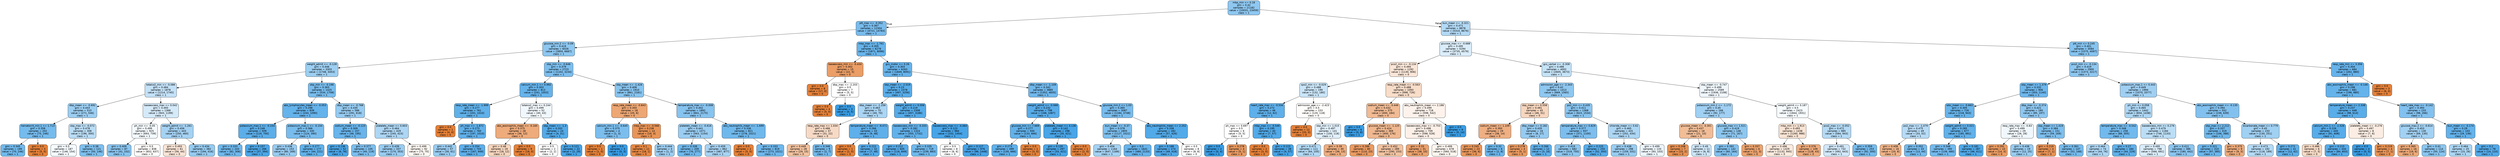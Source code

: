 digraph Tree {
node [shape=box, style="filled, rounded", color="black", fontname="helvetica"] ;
edge [fontname="helvetica"] ;
0 [label="mbp_min <= 0.18\ngini = 0.42\nsamples = 21182\nvalue = [10031, 23459]\nclass = 1", fillcolor="#8ec7f0"] ;
1 [label="ptt_max <= -0.352\ngini = 0.367\nsamples = 12304\nvalue = [4721, 14783]\nclass = 1", fillcolor="#78bced"] ;
0 -> 1 [labeldistance=2.5, labelangle=45, headlabel="True"] ;
2 [label="glucose_min.2 <= -0.09\ngini = 0.419\nsamples = 6026\nvalue = [2850, 6687]\nclass = 1", fillcolor="#8dc7f0"] ;
1 -> 2 ;
3 [label="weight_admit <= -0.128\ngini = 0.446\nsamples = 3303\nvalue = [1748, 3453]\nclass = 1", fillcolor="#9dcff2"] ;
2 -> 3 ;
4 [label="totalco2_min <= -0.086\ngini = 0.484\nsamples = 1878\nvalue = [1214, 1745]\nclass = 1", fillcolor="#c3e1f7"] ;
3 -> 4 ;
5 [label="dbp_mean <= -0.692\ngini = 0.443\nsamples = 510\nvalue = [271, 546]\nclass = 1", fillcolor="#9bcef2"] ;
4 -> 5 ;
6 [label="hematocrit_min.1 <= 1.713\ngini = 0.358\nsamples = 202\nvalue = [75, 246]\nclass = 1", fillcolor="#75bbed"] ;
5 -> 6 ;
7 [label="gini = 0.345\nsamples = 199\nvalue = [70, 246]\nclass = 1", fillcolor="#71b9ec"] ;
6 -> 7 ;
8 [label="gini = 0.0\nsamples = 3\nvalue = [5, 0]\nclass = 0", fillcolor="#e58139"] ;
6 -> 8 ;
9 [label="sbp_max <= -0.072\ngini = 0.478\nsamples = 308\nvalue = [196, 300]\nclass = 1", fillcolor="#baddf6"] ;
5 -> 9 ;
10 [label="gini = 0.5\nsamples = 187\nvalue = [146, 154]\nclass = 1", fillcolor="#f5fafe"] ;
9 -> 10 ;
11 [label="gini = 0.38\nsamples = 121\nvalue = [50, 146]\nclass = 1", fillcolor="#7dbfee"] ;
9 -> 11 ;
12 [label="baseexcess_max <= 0.042\ngini = 0.493\nsamples = 1368\nvalue = [943, 1199]\nclass = 1", fillcolor="#d5eaf9"] ;
4 -> 12 ;
13 [label="ph_min <= -0.05\ngini = 0.499\nsamples = 925\nvalue = [693, 739]\nclass = 1", fillcolor="#f3f9fd"] ;
12 -> 13 ;
14 [label="gini = 0.409\nsamples = 87\nvalue = [41, 102]\nclass = 1", fillcolor="#89c4ef"] ;
13 -> 14 ;
15 [label="gini = 0.5\nsamples = 838\nvalue = [652, 637]\nclass = 0", fillcolor="#fefcfa"] ;
13 -> 15 ;
16 [label="weight_admit <= -1.261\ngini = 0.456\nsamples = 443\nvalue = [250, 460]\nclass = 1", fillcolor="#a5d2f3"] ;
12 -> 16 ;
17 [label="gini = 0.493\nsamples = 61\nvalue = [56, 44]\nclass = 0", fillcolor="#f9e4d5"] ;
16 -> 17 ;
18 [label="gini = 0.434\nsamples = 382\nvalue = [194, 416]\nclass = 1", fillcolor="#95cbf1"] ;
16 -> 18 ;
19 [label="sbp_min <= -0.198\ngini = 0.363\nsamples = 1425\nvalue = [534, 1708]\nclass = 1", fillcolor="#77bced"] ;
3 -> 19 ;
20 [label="abs_lymphocytes_mean <= -0.053\ngini = 0.298\nsamples = 839\nvalue = [243, 1090]\nclass = 1", fillcolor="#65b3eb"] ;
19 -> 20 ;
21 [label="potassium_max.1 <= -0.154\ngini = 0.248\nsamples = 509\nvalue = [119, 700]\nclass = 1", fillcolor="#5baee9"] ;
20 -> 21 ;
22 [label="gini = 0.333\nsamples = 243\nvalue = [82, 306]\nclass = 1", fillcolor="#6eb7ec"] ;
21 -> 22 ;
23 [label="gini = 0.157\nsamples = 266\nvalue = [37, 394]\nclass = 1", fillcolor="#4ca6e7"] ;
21 -> 23 ;
24 [label="potassium_max.1 <= -0.154\ngini = 0.366\nsamples = 330\nvalue = [124, 390]\nclass = 1", fillcolor="#78bced"] ;
20 -> 24 ;
25 [label="gini = 0.436\nsamples = 153\nvalue = [80, 169]\nclass = 1", fillcolor="#97cbf1"] ;
24 -> 25 ;
26 [label="gini = 0.277\nsamples = 177\nvalue = [44, 221]\nclass = 1", fillcolor="#60b1ea"] ;
24 -> 26 ;
27 [label="dbp_mean <= -0.768\ngini = 0.435\nsamples = 586\nvalue = [291, 618]\nclass = 1", fillcolor="#96cbf1"] ;
19 -> 27 ;
28 [label="sodium_mean <= -0.123\ngini = 0.309\nsamples = 157\nvalue = [46, 195]\nclass = 1", fillcolor="#68b4eb"] ;
27 -> 28 ;
29 [label="gini = 0.136\nsamples = 52\nvalue = [6, 76]\nclass = 1", fillcolor="#49a5e7"] ;
28 -> 29 ;
30 [label="gini = 0.377\nsamples = 105\nvalue = [40, 119]\nclass = 1", fillcolor="#7cbeee"] ;
28 -> 30 ;
31 [label="platelets_mean <= 0.603\ngini = 0.464\nsamples = 429\nvalue = [245, 423]\nclass = 1", fillcolor="#acd6f4"] ;
27 -> 31 ;
32 [label="gini = 0.439\nsamples = 337\nvalue = [170, 353]\nclass = 1", fillcolor="#98ccf2"] ;
31 -> 32 ;
33 [label="gini = 0.499\nsamples = 92\nvalue = [75, 70]\nclass = 0", fillcolor="#fdf7f2"] ;
31 -> 33 ;
34 [label="sbp_min <= -0.646\ngini = 0.379\nsamples = 2723\nvalue = [1102, 3234]\nclass = 1", fillcolor="#7cbeee"] ;
2 -> 34 ;
35 [label="calcium_min.1 <= 0.992\ngini = 0.303\nsamples = 813\nvalue = [241, 1053]\nclass = 1", fillcolor="#66b3eb"] ;
34 -> 35 ;
36 [label="resp_rate_mean <= -1.999\ngini = 0.277\nsamples = 761\nvalue = [201, 1010]\nclass = 1", fillcolor="#60b1ea"] ;
35 -> 36 ;
37 [label="gini = 0.0\nsamples = 1\nvalue = [4, 0]\nclass = 0", fillcolor="#e58139"] ;
36 -> 37 ;
38 [label="ph_max <= -1.872\ngini = 0.273\nsamples = 760\nvalue = [197, 1010]\nclass = 1", fillcolor="#60b0ea"] ;
36 -> 38 ;
39 [label="gini = 0.442\nsamples = 57\nvalue = [30, 61]\nclass = 1", fillcolor="#9acdf2"] ;
38 -> 39 ;
40 [label="gini = 0.254\nsamples = 703\nvalue = [167, 949]\nclass = 1", fillcolor="#5caeea"] ;
38 -> 40 ;
41 [label="totalco2_max <= 0.244\ngini = 0.499\nsamples = 52\nvalue = [40, 43]\nclass = 1", fillcolor="#f1f8fd"] ;
35 -> 41 ;
42 [label="abs_eosinophils_mean <= -0.165\ngini = 0.375\nsamples = 28\nvalue = [36, 12]\nclass = 0", fillcolor="#eeab7b"] ;
41 -> 42 ;
43 [label="gini = 0.48\nsamples = 19\nvalue = [18, 12]\nclass = 0", fillcolor="#f6d5bd"] ;
42 -> 43 ;
44 [label="gini = 0.0\nsamples = 9\nvalue = [18, 0]\nclass = 0", fillcolor="#e58139"] ;
42 -> 44 ;
45 [label="sbp_mean <= -1.3\ngini = 0.202\nsamples = 24\nvalue = [4, 31]\nclass = 1", fillcolor="#53aae8"] ;
41 -> 45 ;
46 [label="gini = 0.5\nsamples = 2\nvalue = [2, 2]\nclass = 0", fillcolor="#ffffff"] ;
45 -> 46 ;
47 [label="gini = 0.121\nsamples = 22\nvalue = [2, 29]\nclass = 1", fillcolor="#47a4e7"] ;
45 -> 47 ;
48 [label="sbp_mean <= -1.426\ngini = 0.406\nsamples = 1910\nvalue = [861, 2181]\nclass = 1", fillcolor="#87c4ef"] ;
34 -> 48 ;
49 [label="resp_rate_mean <= -0.843\ngini = 0.355\nsamples = 18\nvalue = [20, 6]\nclass = 0", fillcolor="#eda774"] ;
48 -> 49 ;
50 [label="calcium_min.1 <= -0.645\ngini = 0.375\nsamples = 4\nvalue = [1, 3]\nclass = 1", fillcolor="#7bbeee"] ;
49 -> 50 ;
51 [label="gini = 0.0\nsamples = 1\nvalue = [1, 0]\nclass = 0", fillcolor="#e58139"] ;
50 -> 51 ;
52 [label="gini = 0.0\nsamples = 3\nvalue = [0, 3]\nclass = 1", fillcolor="#399de5"] ;
50 -> 52 ;
53 [label="mbp_max <= -0.566\ngini = 0.236\nsamples = 14\nvalue = [19, 3]\nclass = 0", fillcolor="#e99558"] ;
49 -> 53 ;
54 [label="gini = 0.1\nsamples = 11\nvalue = [18, 1]\nclass = 0", fillcolor="#e68844"] ;
53 -> 54 ;
55 [label="gini = 0.444\nsamples = 3\nvalue = [1, 2]\nclass = 1", fillcolor="#9ccef2"] ;
53 -> 55 ;
56 [label="temperature_max <= -0.008\ngini = 0.402\nsamples = 1892\nvalue = [841, 2175]\nclass = 1", fillcolor="#86c3ef"] ;
48 -> 56 ;
57 [label="platelets_mean <= -0.616\ngini = 0.441\nsamples = 1071\nvalue = [563, 1154]\nclass = 1", fillcolor="#9acdf2"] ;
56 -> 57 ;
58 [label="gini = 0.338\nsamples = 209\nvalue = [76, 277]\nclass = 1", fillcolor="#6fb8ec"] ;
57 -> 58 ;
59 [label="gini = 0.459\nsamples = 862\nvalue = [487, 877]\nclass = 1", fillcolor="#a7d3f3"] ;
57 -> 59 ;
60 [label="abs_neutrophils_mean <= -1.699\ngini = 0.336\nsamples = 821\nvalue = [278, 1021]\nclass = 1", fillcolor="#6fb8ec"] ;
56 -> 60 ;
61 [label="gini = 0.0\nsamples = 2\nvalue = [5, 0]\nclass = 0", fillcolor="#e58139"] ;
60 -> 61 ;
62 [label="gini = 0.333\nsamples = 819\nvalue = [273, 1021]\nclass = 1", fillcolor="#6eb7ec"] ;
60 -> 62 ;
63 [label="mbp_max <= -1.761\ngini = 0.305\nsamples = 6278\nvalue = [1871, 8096]\nclass = 1", fillcolor="#67b4eb"] ;
1 -> 63 ;
64 [label="baseexcess_min <= -0.434\ngini = 0.302\nsamples = 15\nvalue = [22, 5]\nclass = 0", fillcolor="#eb9e66"] ;
63 -> 64 ;
65 [label="gini = 0.0\nsamples = 8\nvalue = [17, 0]\nclass = 0", fillcolor="#e58139"] ;
64 -> 65 ;
66 [label="dbp_max <= -2.203\ngini = 0.5\nsamples = 7\nvalue = [5, 5]\nclass = 0", fillcolor="#ffffff"] ;
64 -> 66 ;
67 [label="gini = 0.0\nsamples = 4\nvalue = [5, 0]\nclass = 0", fillcolor="#e58139"] ;
66 -> 67 ;
68 [label="gini = 0.0\nsamples = 3\nvalue = [0, 5]\nclass = 1", fillcolor="#399de5"] ;
66 -> 68 ;
69 [label="gcs_motor <= 0.26\ngini = 0.303\nsamples = 6263\nvalue = [1849, 8091]\nclass = 1", fillcolor="#66b3eb"] ;
63 -> 69 ;
70 [label="sbp_mean <= -2.019\ngini = 0.23\nsamples = 2378\nvalue = [497, 3256]\nclass = 1", fillcolor="#57ace9"] ;
69 -> 70 ;
71 [label="dbp_mean <= -1.256\ngini = 0.463\nsamples = 70\nvalue = [40, 70]\nclass = 1", fillcolor="#aad5f4"] ;
70 -> 71 ;
72 [label="resp_rate_max <= 1.034\ngini = 0.486\nsamples = 37\nvalue = [31, 22]\nclass = 0", fillcolor="#f7dac6"] ;
71 -> 72 ;
73 [label="gini = 0.449\nsamples = 28\nvalue = [29, 15]\nclass = 0", fillcolor="#f2c29f"] ;
72 -> 73 ;
74 [label="gini = 0.346\nsamples = 9\nvalue = [2, 7]\nclass = 1", fillcolor="#72b9ec"] ;
72 -> 74 ;
75 [label="temperature_mean <= -9.471\ngini = 0.266\nsamples = 33\nvalue = [9, 48]\nclass = 1", fillcolor="#5eafea"] ;
71 -> 75 ;
76 [label="gini = 0.0\nsamples = 1\nvalue = [2, 0]\nclass = 0", fillcolor="#e58139"] ;
75 -> 76 ;
77 [label="gini = 0.222\nsamples = 32\nvalue = [7, 48]\nclass = 1", fillcolor="#56abe9"] ;
75 -> 77 ;
78 [label="weight_admit <= 0.006\ngini = 0.219\nsamples = 2308\nvalue = [457, 3186]\nclass = 1", fillcolor="#55abe9"] ;
70 -> 78 ;
79 [label="baseexcess_min <= -0.333\ngini = 0.282\nsamples = 1324\nvalue = [355, 1732]\nclass = 1", fillcolor="#62b1ea"] ;
78 -> 79 ;
80 [label="gini = 0.212\nsamples = 605\nvalue = [116, 849]\nclass = 1", fillcolor="#54aae9"] ;
79 -> 80 ;
81 [label="gini = 0.335\nsamples = 719\nvalue = [239, 883]\nclass = 1", fillcolor="#6fb8ec"] ;
79 -> 81 ;
82 [label="baseexcess_max <= -4.464\ngini = 0.123\nsamples = 984\nvalue = [102, 1454]\nclass = 1", fillcolor="#47a4e7"] ;
78 -> 82 ;
83 [label="gini = 0.5\nsamples = 8\nvalue = [6, 6]\nclass = 0", fillcolor="#ffffff"] ;
82 -> 83 ;
84 [label="gini = 0.117\nsamples = 976\nvalue = [96, 1448]\nclass = 1", fillcolor="#46a3e7"] ;
82 -> 84 ;
85 [label="dbp_mean <= -1.109\ngini = 0.342\nsamples = 3885\nvalue = [1352, 4835]\nclass = 1", fillcolor="#70b8ec"] ;
69 -> 85 ;
86 [label="weight_admit <= -0.068\ngini = 0.232\nsamples = 798\nvalue = [168, 1087]\nclass = 1", fillcolor="#58ace9"] ;
85 -> 86 ;
87 [label="glucose_min <= 7.669\ngini = 0.277\nsamples = 500\nvalue = [133, 666]\nclass = 1", fillcolor="#61b1ea"] ;
86 -> 87 ;
88 [label="gini = 0.273\nsamples = 499\nvalue = [130, 666]\nclass = 1", fillcolor="#60b0ea"] ;
87 -> 88 ;
89 [label="gini = 0.0\nsamples = 1\nvalue = [3, 0]\nclass = 0", fillcolor="#e58139"] ;
87 -> 89 ;
90 [label="platelets_mean <= 4.136\ngini = 0.142\nsamples = 298\nvalue = [35, 421]\nclass = 1", fillcolor="#49a5e7"] ;
86 -> 90 ;
91 [label="gini = 0.135\nsamples = 297\nvalue = [33, 421]\nclass = 1", fillcolor="#49a5e7"] ;
90 -> 91 ;
92 [label="gini = 0.0\nsamples = 1\nvalue = [2, 0]\nclass = 0", fillcolor="#e58139"] ;
90 -> 92 ;
93 [label="glucose_min.2 <= 1.03\ngini = 0.365\nsamples = 3087\nvalue = [1184, 3748]\nclass = 1", fillcolor="#78bced"] ;
85 -> 93 ;
94 [label="bun_mean <= -0.37\ngini = 0.378\nsamples = 2805\nvalue = [1127, 3322]\nclass = 1", fillcolor="#7cbeee"] ;
93 -> 94 ;
95 [label="gini = 0.456\nsamples = 1164\nvalue = [647, 1189]\nclass = 1", fillcolor="#a5d2f3"] ;
94 -> 95 ;
96 [label="gini = 0.3\nsamples = 1641\nvalue = [480, 2133]\nclass = 1", fillcolor="#66b3eb"] ;
94 -> 96 ;
97 [label="abs_neutrophils_mean <= 2.252\ngini = 0.208\nsamples = 282\nvalue = [57, 426]\nclass = 1", fillcolor="#53aae8"] ;
93 -> 97 ;
98 [label="gini = 0.188\nsamples = 274\nvalue = [49, 418]\nclass = 1", fillcolor="#50a8e8"] ;
97 -> 98 ;
99 [label="gini = 0.5\nsamples = 8\nvalue = [8, 8]\nclass = 0", fillcolor="#ffffff"] ;
97 -> 99 ;
100 [label="bun_mean <= -0.321\ngini = 0.471\nsamples = 8878\nvalue = [5310, 8676]\nclass = 1", fillcolor="#b2d9f5"] ;
0 -> 100 [labeldistance=2.5, labelangle=-45, headlabel="False"] ;
101 [label="glucose_max <= -0.688\ngini = 0.495\nsamples = 5294\nvalue = [3735, 4579]\nclass = 1", fillcolor="#dbedfa"] ;
100 -> 101 ;
102 [label="pco2_min <= -0.134\ngini = 0.494\nsamples = 1292\nvalue = [1130, 906]\nclass = 0", fillcolor="#fae6d8"] ;
101 -> 102 ;
103 [label="spo2_min <= -0.029\ngini = 0.488\nsamples = 199\nvalue = [132, 180]\nclass = 1", fillcolor="#cae5f8"] ;
102 -> 103 ;
104 [label="heart_rate_max <= -0.534\ngini = 0.272\nsamples = 46\nvalue = [12, 62]\nclass = 1", fillcolor="#5fb0ea"] ;
103 -> 104 ;
105 [label="ph_max <= 0.697\ngini = 0.5\nsamples = 6\nvalue = [5, 5]\nclass = 0", fillcolor="#ffffff"] ;
104 -> 105 ;
106 [label="gini = 0.0\nsamples = 2\nvalue = [0, 4]\nclass = 1", fillcolor="#399de5"] ;
105 -> 106 ;
107 [label="gini = 0.278\nsamples = 4\nvalue = [5, 1]\nclass = 0", fillcolor="#ea9a61"] ;
105 -> 107 ;
108 [label="mbp_max <= -0.546\ngini = 0.195\nsamples = 40\nvalue = [7, 57]\nclass = 1", fillcolor="#51a9e8"] ;
104 -> 108 ;
109 [label="gini = 0.0\nsamples = 2\nvalue = [3, 0]\nclass = 0", fillcolor="#e58139"] ;
108 -> 109 ;
110 [label="gini = 0.123\nsamples = 38\nvalue = [4, 57]\nclass = 1", fillcolor="#47a4e7"] ;
108 -> 110 ;
111 [label="admission_age <= -2.423\ngini = 0.5\nsamples = 153\nvalue = [120, 118]\nclass = 0", fillcolor="#fffdfc"] ;
103 -> 111 ;
112 [label="gini = 0.0\nsamples = 12\nvalue = [20, 0]\nclass = 0", fillcolor="#e58139"] ;
111 -> 112 ;
113 [label="sbp_min <= 1.015\ngini = 0.497\nsamples = 141\nvalue = [100, 118]\nclass = 1", fillcolor="#e1f0fb"] ;
111 -> 113 ;
114 [label="gini = 0.471\nsamples = 111\nvalue = [64, 105]\nclass = 1", fillcolor="#b2d9f5"] ;
113 -> 114 ;
115 [label="gini = 0.39\nsamples = 30\nvalue = [36, 13]\nclass = 0", fillcolor="#eeae80"] ;
113 -> 115 ;
116 [label="resp_rate_mean <= -0.563\ngini = 0.488\nsamples = 1093\nvalue = [998, 726]\nclass = 0", fillcolor="#f8ddc9"] ;
102 -> 116 ;
117 [label="sodium_mean <= -3.446\ngini = 0.432\nsamples = 375\nvalue = [400, 184]\nclass = 0", fillcolor="#f1bb94"] ;
116 -> 117 ;
118 [label="gini = 0.0\nsamples = 6\nvalue = [0, 8]\nclass = 1", fillcolor="#399de5"] ;
117 -> 118 ;
119 [label="glucose_mean <= -1.125\ngini = 0.424\nsamples = 369\nvalue = [400, 176]\nclass = 0", fillcolor="#f0b890"] ;
117 -> 119 ;
120 [label="gini = 0.286\nsamples = 80\nvalue = [110, 23]\nclass = 0", fillcolor="#ea9b62"] ;
119 -> 120 ;
121 [label="gini = 0.452\nsamples = 289\nvalue = [290, 153]\nclass = 0", fillcolor="#f3c3a1"] ;
119 -> 121 ;
122 [label="abs_neutrophils_mean <= 2.186\ngini = 0.499\nsamples = 718\nvalue = [598, 542]\nclass = 0", fillcolor="#fdf3ec"] ;
116 -> 122 ;
123 [label="baseexcess_max <= -0.753\ngini = 0.498\nsamples = 709\nvalue = [598, 528]\nclass = 0", fillcolor="#fcf0e8"] ;
122 -> 123 ;
124 [label="gini = 0.33\nsamples = 31\nvalue = [38, 10]\nclass = 0", fillcolor="#eca26d"] ;
123 -> 124 ;
125 [label="gini = 0.499\nsamples = 678\nvalue = [560, 518]\nclass = 0", fillcolor="#fdf6f0"] ;
123 -> 125 ;
126 [label="gini = 0.0\nsamples = 9\nvalue = [0, 14]\nclass = 1", fillcolor="#399de5"] ;
122 -> 126 ;
127 [label="gcs_verbal <= -0.308\ngini = 0.486\nsamples = 4002\nvalue = [2605, 3673]\nclass = 1", fillcolor="#c5e3f7"] ;
101 -> 127 ;
128 [label="admission_age <= -2.343\ngini = 0.42\nsamples = 1413\nvalue = [669, 1565]\nclass = 1", fillcolor="#8ec7f0"] ;
127 -> 128 ;
129 [label="sbp_mean <= 0.558\ngini = 0.481\nsamples = 45\nvalue = [46, 31]\nclass = 0", fillcolor="#f7d6be"] ;
128 -> 129 ;
130 [label="sodium_mean <= 1.109\ngini = 0.393\nsamples = 29\nvalue = [38, 14]\nclass = 0", fillcolor="#efaf82"] ;
129 -> 130 ;
131 [label="gini = 0.245\nsamples = 23\nvalue = [36, 6]\nclass = 0", fillcolor="#e9965a"] ;
130 -> 131 ;
132 [label="gini = 0.32\nsamples = 6\nvalue = [2, 8]\nclass = 1", fillcolor="#6ab6ec"] ;
130 -> 132 ;
133 [label="dbp_mean <= 0.182\ngini = 0.435\nsamples = 16\nvalue = [8, 17]\nclass = 1", fillcolor="#96cbf1"] ;
129 -> 133 ;
134 [label="gini = 0.278\nsamples = 4\nvalue = [5, 1]\nclass = 0", fillcolor="#ea9a61"] ;
133 -> 134 ;
135 [label="gini = 0.266\nsamples = 12\nvalue = [3, 16]\nclass = 1", fillcolor="#5eafea"] ;
133 -> 135 ;
136 [label="po2_min <= 0.435\ngini = 0.411\nsamples = 1368\nvalue = [623, 1534]\nclass = 1", fillcolor="#89c5f0"] ;
128 -> 136 ;
137 [label="temperature_max <= 0.829\ngini = 0.377\nsamples = 937\nvalue = [371, 1100]\nclass = 1", fillcolor="#7cbeee"] ;
136 -> 137 ;
138 [label="gini = 0.419\nsamples = 682\nvalue = [319, 750]\nclass = 1", fillcolor="#8dc7f0"] ;
137 -> 138 ;
139 [label="gini = 0.225\nsamples = 255\nvalue = [52, 350]\nclass = 1", fillcolor="#56ace9"] ;
137 -> 139 ;
140 [label="chloride_mean <= 0.62\ngini = 0.465\nsamples = 431\nvalue = [252, 434]\nclass = 1", fillcolor="#acd6f4"] ;
136 -> 140 ;
141 [label="gini = 0.438\nsamples = 298\nvalue = [159, 331]\nclass = 1", fillcolor="#98ccf1"] ;
140 -> 141 ;
142 [label="gini = 0.499\nsamples = 133\nvalue = [93, 103]\nclass = 1", fillcolor="#ecf5fc"] ;
140 -> 142 ;
143 [label="sbp_mean <= -0.747\ngini = 0.499\nsamples = 2589\nvalue = [1936, 2108]\nclass = 1", fillcolor="#eff7fd"] ;
127 -> 143 ;
144 [label="potassium_min.1 <= -1.172\ngini = 0.45\nsamples = 166\nvalue = [92, 177]\nclass = 1", fillcolor="#a0d0f3"] ;
143 -> 144 ;
145 [label="glucose_mean <= -0.301\ngini = 0.437\nsamples = 18\nvalue = [21, 10]\nclass = 0", fillcolor="#f1bd97"] ;
144 -> 145 ;
146 [label="gini = 0.208\nsamples = 7\nvalue = [15, 2]\nclass = 0", fillcolor="#e89253"] ;
145 -> 146 ;
147 [label="gini = 0.49\nsamples = 11\nvalue = [6, 8]\nclass = 1", fillcolor="#cee6f8"] ;
145 -> 147 ;
148 [label="glucose_max <= 1.521\ngini = 0.419\nsamples = 148\nvalue = [71, 167]\nclass = 1", fillcolor="#8dc7f0"] ;
144 -> 148 ;
149 [label="gini = 0.392\nsamples = 142\nvalue = [60, 164]\nclass = 1", fillcolor="#81c1ef"] ;
148 -> 149 ;
150 [label="gini = 0.337\nsamples = 6\nvalue = [11, 3]\nclass = 0", fillcolor="#eca36f"] ;
148 -> 150 ;
151 [label="weight_admit <= 0.187\ngini = 0.5\nsamples = 2423\nvalue = [1844, 1931]\nclass = 1", fillcolor="#f6fbfe"] ;
143 -> 151 ;
152 [label="mbp_min <= 1.913\ngini = 0.493\nsamples = 1438\nvalue = [1260, 988]\nclass = 0", fillcolor="#f9e4d4"] ;
151 -> 152 ;
153 [label="gini = 0.496\nsamples = 1329\nvalue = [1132, 945]\nclass = 0", fillcolor="#fbeade"] ;
152 -> 153 ;
154 [label="gini = 0.376\nsamples = 109\nvalue = [128, 43]\nclass = 0", fillcolor="#eeab7c"] ;
152 -> 154 ;
155 [label="pco2_max <= -0.052\ngini = 0.472\nsamples = 985\nvalue = [584, 943]\nclass = 1", fillcolor="#b4daf5"] ;
151 -> 155 ;
156 [label="gini = 0.491\nsamples = 732\nvalue = [492, 643]\nclass = 1", fillcolor="#d1e8f9"] ;
155 -> 156 ;
157 [label="gini = 0.359\nsamples = 253\nvalue = [92, 300]\nclass = 1", fillcolor="#76bbed"] ;
155 -> 157 ;
158 [label="ptt_min <= 0.245\ngini = 0.401\nsamples = 3584\nvalue = [1575, 4097]\nclass = 1", fillcolor="#85c3ef"] ;
100 -> 158 ;
159 [label="pco2_min <= -0.134\ngini = 0.419\nsamples = 2900\nvalue = [1373, 3217]\nclass = 1", fillcolor="#8ec7f0"] ;
158 -> 159 ;
160 [label="sbp_mean <= 1.379\ngini = 0.332\nsamples = 906\nvalue = [303, 1140]\nclass = 1", fillcolor="#6eb7ec"] ;
159 -> 160 ;
161 [label="wbc_mean <= -0.663\ngini = 0.305\nsamples = 726\nvalue = [218, 943]\nclass = 1", fillcolor="#67b4eb"] ;
160 -> 161 ;
162 [label="po2_max <= -1.079\ngini = 0.475\nsamples = 49\nvalue = [33, 52]\nclass = 1", fillcolor="#b7dbf6"] ;
161 -> 162 ;
163 [label="gini = 0.408\nsamples = 16\nvalue = [20, 8]\nclass = 0", fillcolor="#efb388"] ;
162 -> 163 ;
164 [label="gini = 0.352\nsamples = 33\nvalue = [13, 44]\nclass = 1", fillcolor="#74baed"] ;
162 -> 164 ;
165 [label="weight_admit <= 0.021\ngini = 0.285\nsamples = 677\nvalue = [185, 891]\nclass = 1", fillcolor="#62b1ea"] ;
161 -> 165 ;
166 [label="gini = 0.348\nsamples = 390\nvalue = [139, 480]\nclass = 1", fillcolor="#72b9ed"] ;
165 -> 166 ;
167 [label="gini = 0.181\nsamples = 287\nvalue = [46, 411]\nclass = 1", fillcolor="#4fa8e8"] ;
165 -> 167 ;
168 [label="dbp_max <= -0.374\ngini = 0.421\nsamples = 180\nvalue = [85, 197]\nclass = 1", fillcolor="#8ec7f0"] ;
160 -> 168 ;
169 [label="resp_rate_max <= -0.83\ngini = 0.499\nsamples = 29\nvalue = [26, 28]\nclass = 1", fillcolor="#f1f8fd"] ;
168 -> 169 ;
170 [label="gini = 0.291\nsamples = 10\nvalue = [14, 3]\nclass = 0", fillcolor="#eb9c63"] ;
169 -> 170 ;
171 [label="gini = 0.438\nsamples = 19\nvalue = [12, 25]\nclass = 1", fillcolor="#98ccf1"] ;
169 -> 171 ;
172 [label="sbp_mean <= 1.419\ngini = 0.384\nsamples = 151\nvalue = [59, 169]\nclass = 1", fillcolor="#7ebfee"] ;
168 -> 172 ;
173 [label="gini = 0.219\nsamples = 4\nvalue = [7, 1]\nclass = 0", fillcolor="#e99355"] ;
172 -> 173 ;
174 [label="gini = 0.361\nsamples = 147\nvalue = [52, 168]\nclass = 1", fillcolor="#76bbed"] ;
172 -> 174 ;
175 [label="potassium_max.1 <= 0.443\ngini = 0.449\nsamples = 1994\nvalue = [1070, 2077]\nclass = 1", fillcolor="#9fcff2"] ;
159 -> 175 ;
176 [label="ph_min <= 0.058\ngini = 0.465\nsamples = 1442\nvalue = [834, 1438]\nclass = 1", fillcolor="#acd6f4"] ;
175 -> 176 ;
177 [label="temperature_max <= -0.542\ngini = 0.348\nsamples = 258\nvalue = [88, 305]\nclass = 1", fillcolor="#72b9ed"] ;
176 -> 177 ;
178 [label="gini = 0.464\nsamples = 74\nvalue = [44, 76]\nclass = 1", fillcolor="#acd6f4"] ;
177 -> 178 ;
179 [label="gini = 0.27\nsamples = 184\nvalue = [44, 229]\nclass = 1", fillcolor="#5fb0ea"] ;
177 -> 179 ;
180 [label="baseexcess_min <= 0.276\ngini = 0.479\nsamples = 1184\nvalue = [746, 1133]\nclass = 1", fillcolor="#bbdef6"] ;
176 -> 180 ;
181 [label="gini = 0.495\nsamples = 798\nvalue = [566, 691]\nclass = 1", fillcolor="#dbedfa"] ;
180 -> 181 ;
182 [label="gini = 0.411\nsamples = 386\nvalue = [180, 442]\nclass = 1", fillcolor="#8ac5f0"] ;
180 -> 182 ;
183 [label="abs_eosinophils_mean <= -0.135\ngini = 0.394\nsamples = 552\nvalue = [236, 639]\nclass = 1", fillcolor="#82c1ef"] ;
175 -> 183 ;
184 [label="sbp_max <= 2.212\ngini = 0.337\nsamples = 319\nvalue = [106, 388]\nclass = 1", fillcolor="#6fb8ec"] ;
183 -> 184 ;
185 [label="gini = 0.321\nsamples = 310\nvalue = [97, 385]\nclass = 1", fillcolor="#6bb6ec"] ;
184 -> 185 ;
186 [label="gini = 0.375\nsamples = 9\nvalue = [9, 3]\nclass = 0", fillcolor="#eeab7b"] ;
184 -> 186 ;
187 [label="bicarbonate_mean <= 0.779\ngini = 0.45\nsamples = 233\nvalue = [130, 251]\nclass = 1", fillcolor="#a0d0f2"] ;
183 -> 187 ;
188 [label="gini = 0.473\nsamples = 192\nvalue = [118, 189]\nclass = 1", fillcolor="#b5daf5"] ;
187 -> 188 ;
189 [label="gini = 0.272\nsamples = 41\nvalue = [12, 62]\nclass = 1", fillcolor="#5fb0ea"] ;
187 -> 189 ;
190 [label="resp_rate_min <= 3.356\ngini = 0.304\nsamples = 684\nvalue = [202, 880]\nclass = 1", fillcolor="#66b3eb"] ;
158 -> 190 ;
191 [label="abs_eosinophils_mean <= -0.146\ngini = 0.298\nsamples = 681\nvalue = [196, 880]\nclass = 1", fillcolor="#65b3eb"] ;
190 -> 191 ;
192 [label="temperature_mean <= 2.338\ngini = 0.237\nsamples = 448\nvalue = [98, 614]\nclass = 1", fillcolor="#59ade9"] ;
191 -> 192 ;
193 [label="calcium_min.1 <= -2.526\ngini = 0.226\nsamples = 440\nvalue = [91, 608]\nclass = 1", fillcolor="#57ace9"] ;
192 -> 193 ;
194 [label="gini = 0.486\nsamples = 6\nvalue = [7, 5]\nclass = 0", fillcolor="#f8dbc6"] ;
193 -> 194 ;
195 [label="gini = 0.215\nsamples = 434\nvalue = [84, 603]\nclass = 1", fillcolor="#55abe9"] ;
193 -> 195 ;
196 [label="platelets_mean <= -0.276\ngini = 0.497\nsamples = 8\nvalue = [7, 6]\nclass = 0", fillcolor="#fbede3"] ;
192 -> 196 ;
197 [label="gini = 0.0\nsamples = 4\nvalue = [0, 5]\nclass = 1", fillcolor="#399de5"] ;
196 -> 197 ;
198 [label="gini = 0.219\nsamples = 4\nvalue = [7, 1]\nclass = 0", fillcolor="#e99355"] ;
196 -> 198 ;
199 [label="heart_rate_max <= -0.142\ngini = 0.393\nsamples = 233\nvalue = [98, 266]\nclass = 1", fillcolor="#82c1ef"] ;
191 -> 199 ;
200 [label="glucose_max.2 <= -0.614\ngini = 0.453\nsamples = 130\nvalue = [69, 130]\nclass = 1", fillcolor="#a2d1f3"] ;
199 -> 200 ;
201 [label="gini = 0.365\nsamples = 16\nvalue = [19, 6]\nclass = 0", fillcolor="#eda978"] ;
200 -> 201 ;
202 [label="gini = 0.41\nsamples = 114\nvalue = [50, 124]\nclass = 1", fillcolor="#89c5ef"] ;
200 -> 202 ;
203 [label="bun_mean <= -0.174\ngini = 0.29\nsamples = 103\nvalue = [29, 136]\nclass = 1", fillcolor="#63b2eb"] ;
199 -> 203 ;
204 [label="gini = 0.464\nsamples = 25\nvalue = [15, 26]\nclass = 1", fillcolor="#abd6f4"] ;
203 -> 204 ;
205 [label="gini = 0.2\nsamples = 78\nvalue = [14, 110]\nclass = 1", fillcolor="#52a9e8"] ;
203 -> 205 ;
206 [label="gini = 0.0\nsamples = 3\nvalue = [6, 0]\nclass = 0", fillcolor="#e58139"] ;
190 -> 206 ;
}